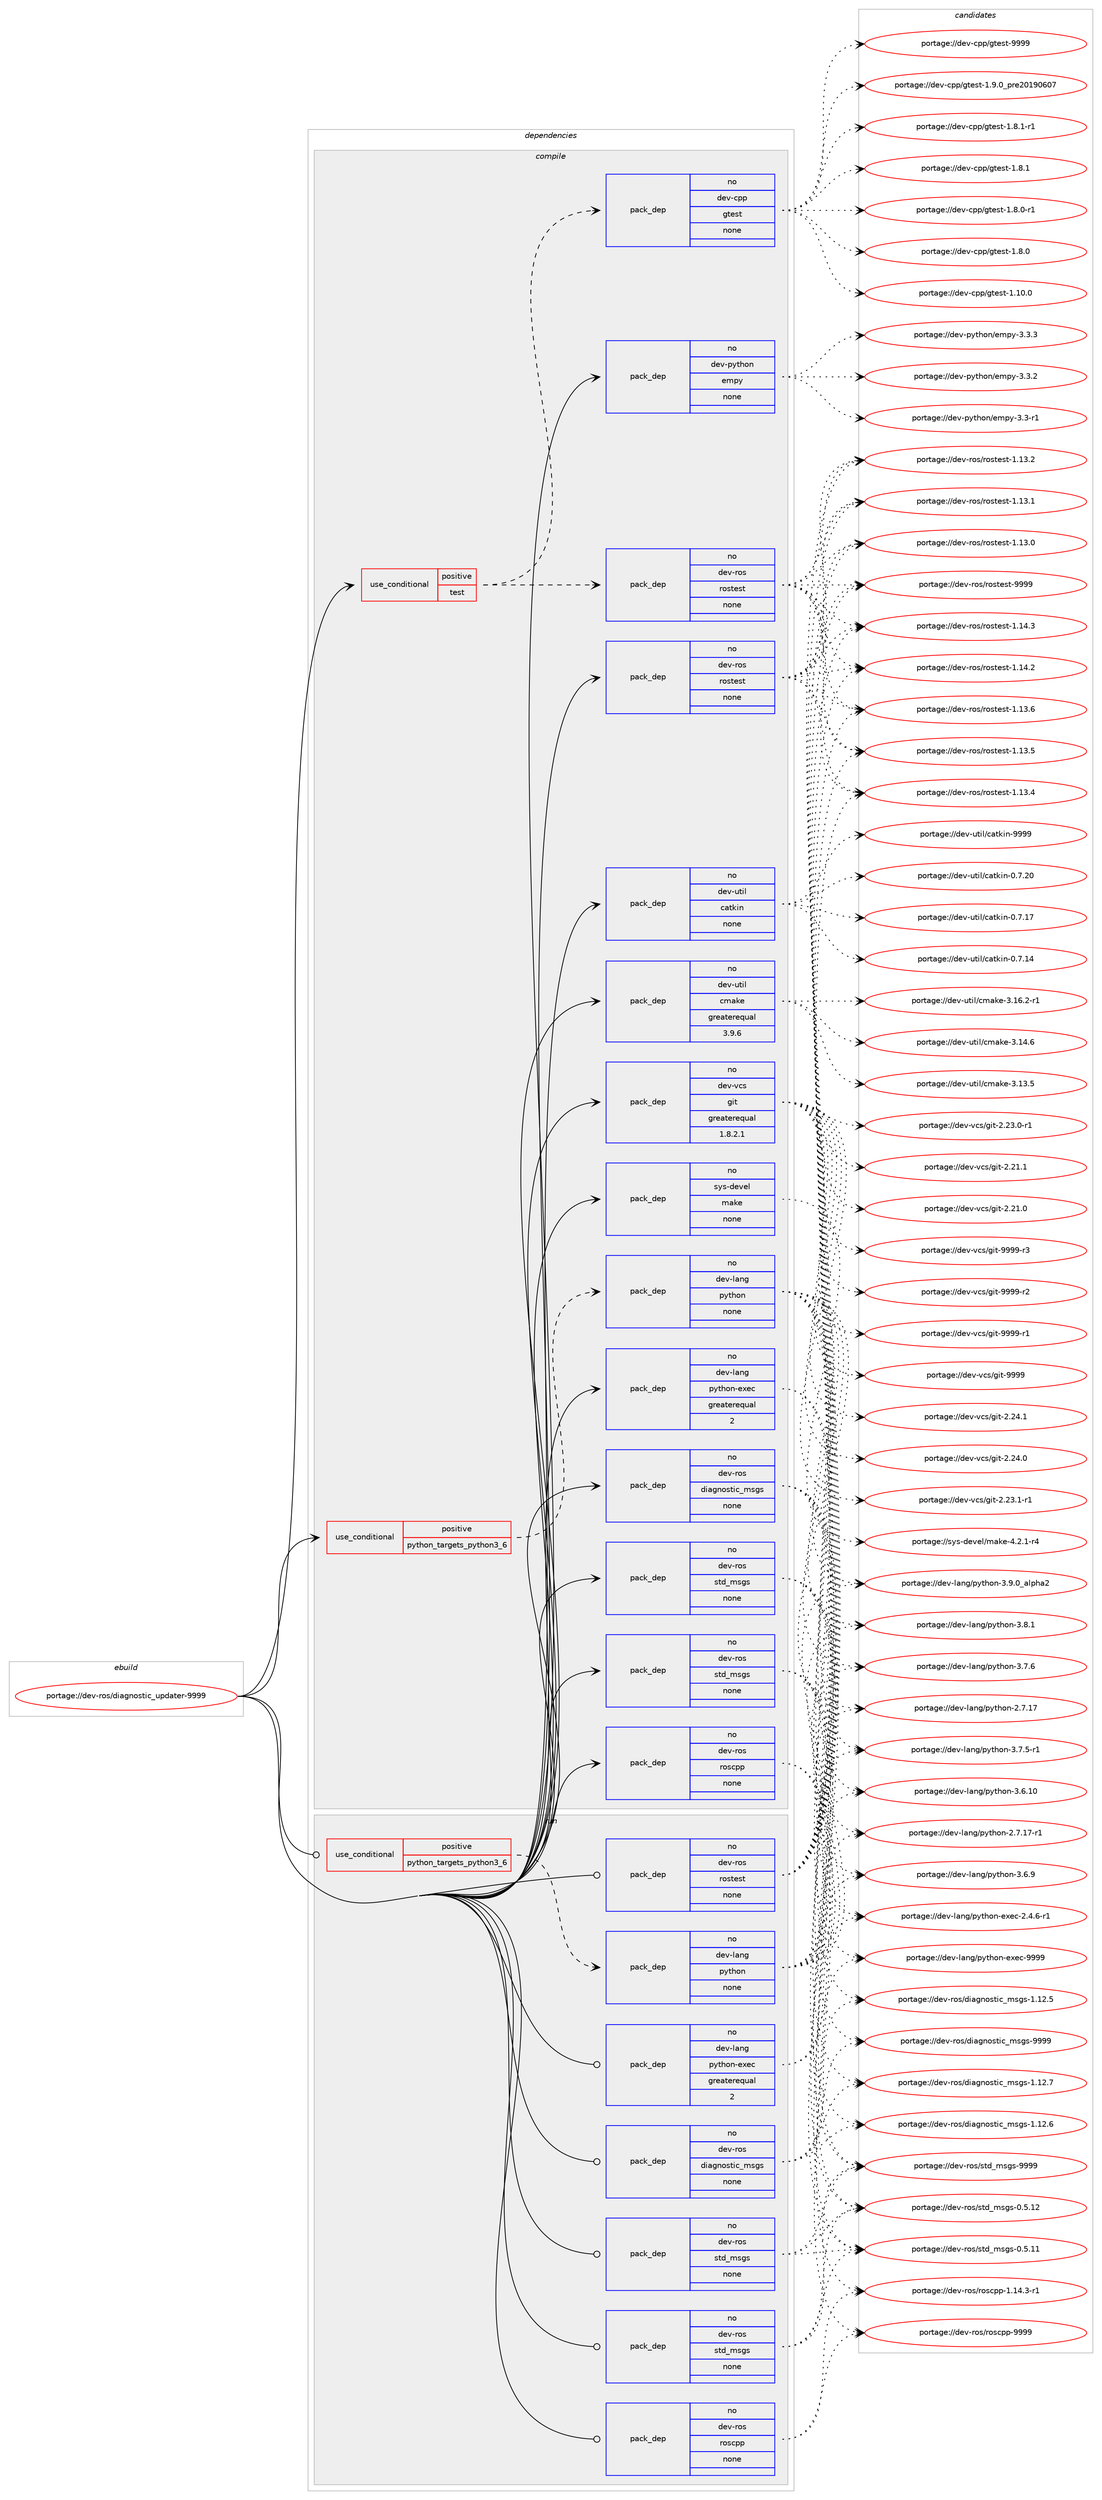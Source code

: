 digraph prolog {

# *************
# Graph options
# *************

newrank=true;
concentrate=true;
compound=true;
graph [rankdir=LR,fontname=Helvetica,fontsize=10,ranksep=1.5];#, ranksep=2.5, nodesep=0.2];
edge  [arrowhead=vee];
node  [fontname=Helvetica,fontsize=10];

# **********
# The ebuild
# **********

subgraph cluster_leftcol {
color=gray;
label=<<i>ebuild</i>>;
id [label="portage://dev-ros/diagnostic_updater-9999", color=red, width=4, href="../dev-ros/diagnostic_updater-9999.svg"];
}

# ****************
# The dependencies
# ****************

subgraph cluster_midcol {
color=gray;
label=<<i>dependencies</i>>;
subgraph cluster_compile {
fillcolor="#eeeeee";
style=filled;
label=<<i>compile</i>>;
subgraph cond101025 {
dependency405718 [label=<<TABLE BORDER="0" CELLBORDER="1" CELLSPACING="0" CELLPADDING="4"><TR><TD ROWSPAN="3" CELLPADDING="10">use_conditional</TD></TR><TR><TD>positive</TD></TR><TR><TD>python_targets_python3_6</TD></TR></TABLE>>, shape=none, color=red];
subgraph pack299840 {
dependency405719 [label=<<TABLE BORDER="0" CELLBORDER="1" CELLSPACING="0" CELLPADDING="4" WIDTH="220"><TR><TD ROWSPAN="6" CELLPADDING="30">pack_dep</TD></TR><TR><TD WIDTH="110">no</TD></TR><TR><TD>dev-lang</TD></TR><TR><TD>python</TD></TR><TR><TD>none</TD></TR><TR><TD></TD></TR></TABLE>>, shape=none, color=blue];
}
dependency405718:e -> dependency405719:w [weight=20,style="dashed",arrowhead="vee"];
}
id:e -> dependency405718:w [weight=20,style="solid",arrowhead="vee"];
subgraph cond101026 {
dependency405720 [label=<<TABLE BORDER="0" CELLBORDER="1" CELLSPACING="0" CELLPADDING="4"><TR><TD ROWSPAN="3" CELLPADDING="10">use_conditional</TD></TR><TR><TD>positive</TD></TR><TR><TD>test</TD></TR></TABLE>>, shape=none, color=red];
subgraph pack299841 {
dependency405721 [label=<<TABLE BORDER="0" CELLBORDER="1" CELLSPACING="0" CELLPADDING="4" WIDTH="220"><TR><TD ROWSPAN="6" CELLPADDING="30">pack_dep</TD></TR><TR><TD WIDTH="110">no</TD></TR><TR><TD>dev-cpp</TD></TR><TR><TD>gtest</TD></TR><TR><TD>none</TD></TR><TR><TD></TD></TR></TABLE>>, shape=none, color=blue];
}
dependency405720:e -> dependency405721:w [weight=20,style="dashed",arrowhead="vee"];
subgraph pack299842 {
dependency405722 [label=<<TABLE BORDER="0" CELLBORDER="1" CELLSPACING="0" CELLPADDING="4" WIDTH="220"><TR><TD ROWSPAN="6" CELLPADDING="30">pack_dep</TD></TR><TR><TD WIDTH="110">no</TD></TR><TR><TD>dev-ros</TD></TR><TR><TD>rostest</TD></TR><TR><TD>none</TD></TR><TR><TD></TD></TR></TABLE>>, shape=none, color=blue];
}
dependency405720:e -> dependency405722:w [weight=20,style="dashed",arrowhead="vee"];
}
id:e -> dependency405720:w [weight=20,style="solid",arrowhead="vee"];
subgraph pack299843 {
dependency405723 [label=<<TABLE BORDER="0" CELLBORDER="1" CELLSPACING="0" CELLPADDING="4" WIDTH="220"><TR><TD ROWSPAN="6" CELLPADDING="30">pack_dep</TD></TR><TR><TD WIDTH="110">no</TD></TR><TR><TD>dev-lang</TD></TR><TR><TD>python-exec</TD></TR><TR><TD>greaterequal</TD></TR><TR><TD>2</TD></TR></TABLE>>, shape=none, color=blue];
}
id:e -> dependency405723:w [weight=20,style="solid",arrowhead="vee"];
subgraph pack299844 {
dependency405724 [label=<<TABLE BORDER="0" CELLBORDER="1" CELLSPACING="0" CELLPADDING="4" WIDTH="220"><TR><TD ROWSPAN="6" CELLPADDING="30">pack_dep</TD></TR><TR><TD WIDTH="110">no</TD></TR><TR><TD>dev-python</TD></TR><TR><TD>empy</TD></TR><TR><TD>none</TD></TR><TR><TD></TD></TR></TABLE>>, shape=none, color=blue];
}
id:e -> dependency405724:w [weight=20,style="solid",arrowhead="vee"];
subgraph pack299845 {
dependency405725 [label=<<TABLE BORDER="0" CELLBORDER="1" CELLSPACING="0" CELLPADDING="4" WIDTH="220"><TR><TD ROWSPAN="6" CELLPADDING="30">pack_dep</TD></TR><TR><TD WIDTH="110">no</TD></TR><TR><TD>dev-ros</TD></TR><TR><TD>diagnostic_msgs</TD></TR><TR><TD>none</TD></TR><TR><TD></TD></TR></TABLE>>, shape=none, color=blue];
}
id:e -> dependency405725:w [weight=20,style="solid",arrowhead="vee"];
subgraph pack299846 {
dependency405726 [label=<<TABLE BORDER="0" CELLBORDER="1" CELLSPACING="0" CELLPADDING="4" WIDTH="220"><TR><TD ROWSPAN="6" CELLPADDING="30">pack_dep</TD></TR><TR><TD WIDTH="110">no</TD></TR><TR><TD>dev-ros</TD></TR><TR><TD>roscpp</TD></TR><TR><TD>none</TD></TR><TR><TD></TD></TR></TABLE>>, shape=none, color=blue];
}
id:e -> dependency405726:w [weight=20,style="solid",arrowhead="vee"];
subgraph pack299847 {
dependency405727 [label=<<TABLE BORDER="0" CELLBORDER="1" CELLSPACING="0" CELLPADDING="4" WIDTH="220"><TR><TD ROWSPAN="6" CELLPADDING="30">pack_dep</TD></TR><TR><TD WIDTH="110">no</TD></TR><TR><TD>dev-ros</TD></TR><TR><TD>rostest</TD></TR><TR><TD>none</TD></TR><TR><TD></TD></TR></TABLE>>, shape=none, color=blue];
}
id:e -> dependency405727:w [weight=20,style="solid",arrowhead="vee"];
subgraph pack299848 {
dependency405728 [label=<<TABLE BORDER="0" CELLBORDER="1" CELLSPACING="0" CELLPADDING="4" WIDTH="220"><TR><TD ROWSPAN="6" CELLPADDING="30">pack_dep</TD></TR><TR><TD WIDTH="110">no</TD></TR><TR><TD>dev-ros</TD></TR><TR><TD>std_msgs</TD></TR><TR><TD>none</TD></TR><TR><TD></TD></TR></TABLE>>, shape=none, color=blue];
}
id:e -> dependency405728:w [weight=20,style="solid",arrowhead="vee"];
subgraph pack299849 {
dependency405729 [label=<<TABLE BORDER="0" CELLBORDER="1" CELLSPACING="0" CELLPADDING="4" WIDTH="220"><TR><TD ROWSPAN="6" CELLPADDING="30">pack_dep</TD></TR><TR><TD WIDTH="110">no</TD></TR><TR><TD>dev-ros</TD></TR><TR><TD>std_msgs</TD></TR><TR><TD>none</TD></TR><TR><TD></TD></TR></TABLE>>, shape=none, color=blue];
}
id:e -> dependency405729:w [weight=20,style="solid",arrowhead="vee"];
subgraph pack299850 {
dependency405730 [label=<<TABLE BORDER="0" CELLBORDER="1" CELLSPACING="0" CELLPADDING="4" WIDTH="220"><TR><TD ROWSPAN="6" CELLPADDING="30">pack_dep</TD></TR><TR><TD WIDTH="110">no</TD></TR><TR><TD>dev-util</TD></TR><TR><TD>catkin</TD></TR><TR><TD>none</TD></TR><TR><TD></TD></TR></TABLE>>, shape=none, color=blue];
}
id:e -> dependency405730:w [weight=20,style="solid",arrowhead="vee"];
subgraph pack299851 {
dependency405731 [label=<<TABLE BORDER="0" CELLBORDER="1" CELLSPACING="0" CELLPADDING="4" WIDTH="220"><TR><TD ROWSPAN="6" CELLPADDING="30">pack_dep</TD></TR><TR><TD WIDTH="110">no</TD></TR><TR><TD>dev-util</TD></TR><TR><TD>cmake</TD></TR><TR><TD>greaterequal</TD></TR><TR><TD>3.9.6</TD></TR></TABLE>>, shape=none, color=blue];
}
id:e -> dependency405731:w [weight=20,style="solid",arrowhead="vee"];
subgraph pack299852 {
dependency405732 [label=<<TABLE BORDER="0" CELLBORDER="1" CELLSPACING="0" CELLPADDING="4" WIDTH="220"><TR><TD ROWSPAN="6" CELLPADDING="30">pack_dep</TD></TR><TR><TD WIDTH="110">no</TD></TR><TR><TD>dev-vcs</TD></TR><TR><TD>git</TD></TR><TR><TD>greaterequal</TD></TR><TR><TD>1.8.2.1</TD></TR></TABLE>>, shape=none, color=blue];
}
id:e -> dependency405732:w [weight=20,style="solid",arrowhead="vee"];
subgraph pack299853 {
dependency405733 [label=<<TABLE BORDER="0" CELLBORDER="1" CELLSPACING="0" CELLPADDING="4" WIDTH="220"><TR><TD ROWSPAN="6" CELLPADDING="30">pack_dep</TD></TR><TR><TD WIDTH="110">no</TD></TR><TR><TD>sys-devel</TD></TR><TR><TD>make</TD></TR><TR><TD>none</TD></TR><TR><TD></TD></TR></TABLE>>, shape=none, color=blue];
}
id:e -> dependency405733:w [weight=20,style="solid",arrowhead="vee"];
}
subgraph cluster_compileandrun {
fillcolor="#eeeeee";
style=filled;
label=<<i>compile and run</i>>;
}
subgraph cluster_run {
fillcolor="#eeeeee";
style=filled;
label=<<i>run</i>>;
subgraph cond101027 {
dependency405734 [label=<<TABLE BORDER="0" CELLBORDER="1" CELLSPACING="0" CELLPADDING="4"><TR><TD ROWSPAN="3" CELLPADDING="10">use_conditional</TD></TR><TR><TD>positive</TD></TR><TR><TD>python_targets_python3_6</TD></TR></TABLE>>, shape=none, color=red];
subgraph pack299854 {
dependency405735 [label=<<TABLE BORDER="0" CELLBORDER="1" CELLSPACING="0" CELLPADDING="4" WIDTH="220"><TR><TD ROWSPAN="6" CELLPADDING="30">pack_dep</TD></TR><TR><TD WIDTH="110">no</TD></TR><TR><TD>dev-lang</TD></TR><TR><TD>python</TD></TR><TR><TD>none</TD></TR><TR><TD></TD></TR></TABLE>>, shape=none, color=blue];
}
dependency405734:e -> dependency405735:w [weight=20,style="dashed",arrowhead="vee"];
}
id:e -> dependency405734:w [weight=20,style="solid",arrowhead="odot"];
subgraph pack299855 {
dependency405736 [label=<<TABLE BORDER="0" CELLBORDER="1" CELLSPACING="0" CELLPADDING="4" WIDTH="220"><TR><TD ROWSPAN="6" CELLPADDING="30">pack_dep</TD></TR><TR><TD WIDTH="110">no</TD></TR><TR><TD>dev-lang</TD></TR><TR><TD>python-exec</TD></TR><TR><TD>greaterequal</TD></TR><TR><TD>2</TD></TR></TABLE>>, shape=none, color=blue];
}
id:e -> dependency405736:w [weight=20,style="solid",arrowhead="odot"];
subgraph pack299856 {
dependency405737 [label=<<TABLE BORDER="0" CELLBORDER="1" CELLSPACING="0" CELLPADDING="4" WIDTH="220"><TR><TD ROWSPAN="6" CELLPADDING="30">pack_dep</TD></TR><TR><TD WIDTH="110">no</TD></TR><TR><TD>dev-ros</TD></TR><TR><TD>diagnostic_msgs</TD></TR><TR><TD>none</TD></TR><TR><TD></TD></TR></TABLE>>, shape=none, color=blue];
}
id:e -> dependency405737:w [weight=20,style="solid",arrowhead="odot"];
subgraph pack299857 {
dependency405738 [label=<<TABLE BORDER="0" CELLBORDER="1" CELLSPACING="0" CELLPADDING="4" WIDTH="220"><TR><TD ROWSPAN="6" CELLPADDING="30">pack_dep</TD></TR><TR><TD WIDTH="110">no</TD></TR><TR><TD>dev-ros</TD></TR><TR><TD>roscpp</TD></TR><TR><TD>none</TD></TR><TR><TD></TD></TR></TABLE>>, shape=none, color=blue];
}
id:e -> dependency405738:w [weight=20,style="solid",arrowhead="odot"];
subgraph pack299858 {
dependency405739 [label=<<TABLE BORDER="0" CELLBORDER="1" CELLSPACING="0" CELLPADDING="4" WIDTH="220"><TR><TD ROWSPAN="6" CELLPADDING="30">pack_dep</TD></TR><TR><TD WIDTH="110">no</TD></TR><TR><TD>dev-ros</TD></TR><TR><TD>rostest</TD></TR><TR><TD>none</TD></TR><TR><TD></TD></TR></TABLE>>, shape=none, color=blue];
}
id:e -> dependency405739:w [weight=20,style="solid",arrowhead="odot"];
subgraph pack299859 {
dependency405740 [label=<<TABLE BORDER="0" CELLBORDER="1" CELLSPACING="0" CELLPADDING="4" WIDTH="220"><TR><TD ROWSPAN="6" CELLPADDING="30">pack_dep</TD></TR><TR><TD WIDTH="110">no</TD></TR><TR><TD>dev-ros</TD></TR><TR><TD>std_msgs</TD></TR><TR><TD>none</TD></TR><TR><TD></TD></TR></TABLE>>, shape=none, color=blue];
}
id:e -> dependency405740:w [weight=20,style="solid",arrowhead="odot"];
subgraph pack299860 {
dependency405741 [label=<<TABLE BORDER="0" CELLBORDER="1" CELLSPACING="0" CELLPADDING="4" WIDTH="220"><TR><TD ROWSPAN="6" CELLPADDING="30">pack_dep</TD></TR><TR><TD WIDTH="110">no</TD></TR><TR><TD>dev-ros</TD></TR><TR><TD>std_msgs</TD></TR><TR><TD>none</TD></TR><TR><TD></TD></TR></TABLE>>, shape=none, color=blue];
}
id:e -> dependency405741:w [weight=20,style="solid",arrowhead="odot"];
}
}

# **************
# The candidates
# **************

subgraph cluster_choices {
rank=same;
color=gray;
label=<<i>candidates</i>>;

subgraph choice299840 {
color=black;
nodesep=1;
choice10010111845108971101034711212111610411111045514657464895971081121049750 [label="portage://dev-lang/python-3.9.0_alpha2", color=red, width=4,href="../dev-lang/python-3.9.0_alpha2.svg"];
choice100101118451089711010347112121116104111110455146564649 [label="portage://dev-lang/python-3.8.1", color=red, width=4,href="../dev-lang/python-3.8.1.svg"];
choice100101118451089711010347112121116104111110455146554654 [label="portage://dev-lang/python-3.7.6", color=red, width=4,href="../dev-lang/python-3.7.6.svg"];
choice1001011184510897110103471121211161041111104551465546534511449 [label="portage://dev-lang/python-3.7.5-r1", color=red, width=4,href="../dev-lang/python-3.7.5-r1.svg"];
choice100101118451089711010347112121116104111110455146544657 [label="portage://dev-lang/python-3.6.9", color=red, width=4,href="../dev-lang/python-3.6.9.svg"];
choice10010111845108971101034711212111610411111045514654464948 [label="portage://dev-lang/python-3.6.10", color=red, width=4,href="../dev-lang/python-3.6.10.svg"];
choice100101118451089711010347112121116104111110455046554649554511449 [label="portage://dev-lang/python-2.7.17-r1", color=red, width=4,href="../dev-lang/python-2.7.17-r1.svg"];
choice10010111845108971101034711212111610411111045504655464955 [label="portage://dev-lang/python-2.7.17", color=red, width=4,href="../dev-lang/python-2.7.17.svg"];
dependency405719:e -> choice10010111845108971101034711212111610411111045514657464895971081121049750:w [style=dotted,weight="100"];
dependency405719:e -> choice100101118451089711010347112121116104111110455146564649:w [style=dotted,weight="100"];
dependency405719:e -> choice100101118451089711010347112121116104111110455146554654:w [style=dotted,weight="100"];
dependency405719:e -> choice1001011184510897110103471121211161041111104551465546534511449:w [style=dotted,weight="100"];
dependency405719:e -> choice100101118451089711010347112121116104111110455146544657:w [style=dotted,weight="100"];
dependency405719:e -> choice10010111845108971101034711212111610411111045514654464948:w [style=dotted,weight="100"];
dependency405719:e -> choice100101118451089711010347112121116104111110455046554649554511449:w [style=dotted,weight="100"];
dependency405719:e -> choice10010111845108971101034711212111610411111045504655464955:w [style=dotted,weight="100"];
}
subgraph choice299841 {
color=black;
nodesep=1;
choice1001011184599112112471031161011151164557575757 [label="portage://dev-cpp/gtest-9999", color=red, width=4,href="../dev-cpp/gtest-9999.svg"];
choice100101118459911211247103116101115116454946574648951121141015048495748544855 [label="portage://dev-cpp/gtest-1.9.0_pre20190607", color=red, width=4,href="../dev-cpp/gtest-1.9.0_pre20190607.svg"];
choice1001011184599112112471031161011151164549465646494511449 [label="portage://dev-cpp/gtest-1.8.1-r1", color=red, width=4,href="../dev-cpp/gtest-1.8.1-r1.svg"];
choice100101118459911211247103116101115116454946564649 [label="portage://dev-cpp/gtest-1.8.1", color=red, width=4,href="../dev-cpp/gtest-1.8.1.svg"];
choice1001011184599112112471031161011151164549465646484511449 [label="portage://dev-cpp/gtest-1.8.0-r1", color=red, width=4,href="../dev-cpp/gtest-1.8.0-r1.svg"];
choice100101118459911211247103116101115116454946564648 [label="portage://dev-cpp/gtest-1.8.0", color=red, width=4,href="../dev-cpp/gtest-1.8.0.svg"];
choice10010111845991121124710311610111511645494649484648 [label="portage://dev-cpp/gtest-1.10.0", color=red, width=4,href="../dev-cpp/gtest-1.10.0.svg"];
dependency405721:e -> choice1001011184599112112471031161011151164557575757:w [style=dotted,weight="100"];
dependency405721:e -> choice100101118459911211247103116101115116454946574648951121141015048495748544855:w [style=dotted,weight="100"];
dependency405721:e -> choice1001011184599112112471031161011151164549465646494511449:w [style=dotted,weight="100"];
dependency405721:e -> choice100101118459911211247103116101115116454946564649:w [style=dotted,weight="100"];
dependency405721:e -> choice1001011184599112112471031161011151164549465646484511449:w [style=dotted,weight="100"];
dependency405721:e -> choice100101118459911211247103116101115116454946564648:w [style=dotted,weight="100"];
dependency405721:e -> choice10010111845991121124710311610111511645494649484648:w [style=dotted,weight="100"];
}
subgraph choice299842 {
color=black;
nodesep=1;
choice10010111845114111115471141111151161011151164557575757 [label="portage://dev-ros/rostest-9999", color=red, width=4,href="../dev-ros/rostest-9999.svg"];
choice100101118451141111154711411111511610111511645494649524651 [label="portage://dev-ros/rostest-1.14.3", color=red, width=4,href="../dev-ros/rostest-1.14.3.svg"];
choice100101118451141111154711411111511610111511645494649524650 [label="portage://dev-ros/rostest-1.14.2", color=red, width=4,href="../dev-ros/rostest-1.14.2.svg"];
choice100101118451141111154711411111511610111511645494649514654 [label="portage://dev-ros/rostest-1.13.6", color=red, width=4,href="../dev-ros/rostest-1.13.6.svg"];
choice100101118451141111154711411111511610111511645494649514653 [label="portage://dev-ros/rostest-1.13.5", color=red, width=4,href="../dev-ros/rostest-1.13.5.svg"];
choice100101118451141111154711411111511610111511645494649514652 [label="portage://dev-ros/rostest-1.13.4", color=red, width=4,href="../dev-ros/rostest-1.13.4.svg"];
choice100101118451141111154711411111511610111511645494649514650 [label="portage://dev-ros/rostest-1.13.2", color=red, width=4,href="../dev-ros/rostest-1.13.2.svg"];
choice100101118451141111154711411111511610111511645494649514649 [label="portage://dev-ros/rostest-1.13.1", color=red, width=4,href="../dev-ros/rostest-1.13.1.svg"];
choice100101118451141111154711411111511610111511645494649514648 [label="portage://dev-ros/rostest-1.13.0", color=red, width=4,href="../dev-ros/rostest-1.13.0.svg"];
dependency405722:e -> choice10010111845114111115471141111151161011151164557575757:w [style=dotted,weight="100"];
dependency405722:e -> choice100101118451141111154711411111511610111511645494649524651:w [style=dotted,weight="100"];
dependency405722:e -> choice100101118451141111154711411111511610111511645494649524650:w [style=dotted,weight="100"];
dependency405722:e -> choice100101118451141111154711411111511610111511645494649514654:w [style=dotted,weight="100"];
dependency405722:e -> choice100101118451141111154711411111511610111511645494649514653:w [style=dotted,weight="100"];
dependency405722:e -> choice100101118451141111154711411111511610111511645494649514652:w [style=dotted,weight="100"];
dependency405722:e -> choice100101118451141111154711411111511610111511645494649514650:w [style=dotted,weight="100"];
dependency405722:e -> choice100101118451141111154711411111511610111511645494649514649:w [style=dotted,weight="100"];
dependency405722:e -> choice100101118451141111154711411111511610111511645494649514648:w [style=dotted,weight="100"];
}
subgraph choice299843 {
color=black;
nodesep=1;
choice10010111845108971101034711212111610411111045101120101994557575757 [label="portage://dev-lang/python-exec-9999", color=red, width=4,href="../dev-lang/python-exec-9999.svg"];
choice10010111845108971101034711212111610411111045101120101994550465246544511449 [label="portage://dev-lang/python-exec-2.4.6-r1", color=red, width=4,href="../dev-lang/python-exec-2.4.6-r1.svg"];
dependency405723:e -> choice10010111845108971101034711212111610411111045101120101994557575757:w [style=dotted,weight="100"];
dependency405723:e -> choice10010111845108971101034711212111610411111045101120101994550465246544511449:w [style=dotted,weight="100"];
}
subgraph choice299844 {
color=black;
nodesep=1;
choice1001011184511212111610411111047101109112121455146514651 [label="portage://dev-python/empy-3.3.3", color=red, width=4,href="../dev-python/empy-3.3.3.svg"];
choice1001011184511212111610411111047101109112121455146514650 [label="portage://dev-python/empy-3.3.2", color=red, width=4,href="../dev-python/empy-3.3.2.svg"];
choice1001011184511212111610411111047101109112121455146514511449 [label="portage://dev-python/empy-3.3-r1", color=red, width=4,href="../dev-python/empy-3.3-r1.svg"];
dependency405724:e -> choice1001011184511212111610411111047101109112121455146514651:w [style=dotted,weight="100"];
dependency405724:e -> choice1001011184511212111610411111047101109112121455146514650:w [style=dotted,weight="100"];
dependency405724:e -> choice1001011184511212111610411111047101109112121455146514511449:w [style=dotted,weight="100"];
}
subgraph choice299845 {
color=black;
nodesep=1;
choice10010111845114111115471001059710311011111511610599951091151031154557575757 [label="portage://dev-ros/diagnostic_msgs-9999", color=red, width=4,href="../dev-ros/diagnostic_msgs-9999.svg"];
choice100101118451141111154710010597103110111115116105999510911510311545494649504655 [label="portage://dev-ros/diagnostic_msgs-1.12.7", color=red, width=4,href="../dev-ros/diagnostic_msgs-1.12.7.svg"];
choice100101118451141111154710010597103110111115116105999510911510311545494649504654 [label="portage://dev-ros/diagnostic_msgs-1.12.6", color=red, width=4,href="../dev-ros/diagnostic_msgs-1.12.6.svg"];
choice100101118451141111154710010597103110111115116105999510911510311545494649504653 [label="portage://dev-ros/diagnostic_msgs-1.12.5", color=red, width=4,href="../dev-ros/diagnostic_msgs-1.12.5.svg"];
dependency405725:e -> choice10010111845114111115471001059710311011111511610599951091151031154557575757:w [style=dotted,weight="100"];
dependency405725:e -> choice100101118451141111154710010597103110111115116105999510911510311545494649504655:w [style=dotted,weight="100"];
dependency405725:e -> choice100101118451141111154710010597103110111115116105999510911510311545494649504654:w [style=dotted,weight="100"];
dependency405725:e -> choice100101118451141111154710010597103110111115116105999510911510311545494649504653:w [style=dotted,weight="100"];
}
subgraph choice299846 {
color=black;
nodesep=1;
choice1001011184511411111547114111115991121124557575757 [label="portage://dev-ros/roscpp-9999", color=red, width=4,href="../dev-ros/roscpp-9999.svg"];
choice100101118451141111154711411111599112112454946495246514511449 [label="portage://dev-ros/roscpp-1.14.3-r1", color=red, width=4,href="../dev-ros/roscpp-1.14.3-r1.svg"];
dependency405726:e -> choice1001011184511411111547114111115991121124557575757:w [style=dotted,weight="100"];
dependency405726:e -> choice100101118451141111154711411111599112112454946495246514511449:w [style=dotted,weight="100"];
}
subgraph choice299847 {
color=black;
nodesep=1;
choice10010111845114111115471141111151161011151164557575757 [label="portage://dev-ros/rostest-9999", color=red, width=4,href="../dev-ros/rostest-9999.svg"];
choice100101118451141111154711411111511610111511645494649524651 [label="portage://dev-ros/rostest-1.14.3", color=red, width=4,href="../dev-ros/rostest-1.14.3.svg"];
choice100101118451141111154711411111511610111511645494649524650 [label="portage://dev-ros/rostest-1.14.2", color=red, width=4,href="../dev-ros/rostest-1.14.2.svg"];
choice100101118451141111154711411111511610111511645494649514654 [label="portage://dev-ros/rostest-1.13.6", color=red, width=4,href="../dev-ros/rostest-1.13.6.svg"];
choice100101118451141111154711411111511610111511645494649514653 [label="portage://dev-ros/rostest-1.13.5", color=red, width=4,href="../dev-ros/rostest-1.13.5.svg"];
choice100101118451141111154711411111511610111511645494649514652 [label="portage://dev-ros/rostest-1.13.4", color=red, width=4,href="../dev-ros/rostest-1.13.4.svg"];
choice100101118451141111154711411111511610111511645494649514650 [label="portage://dev-ros/rostest-1.13.2", color=red, width=4,href="../dev-ros/rostest-1.13.2.svg"];
choice100101118451141111154711411111511610111511645494649514649 [label="portage://dev-ros/rostest-1.13.1", color=red, width=4,href="../dev-ros/rostest-1.13.1.svg"];
choice100101118451141111154711411111511610111511645494649514648 [label="portage://dev-ros/rostest-1.13.0", color=red, width=4,href="../dev-ros/rostest-1.13.0.svg"];
dependency405727:e -> choice10010111845114111115471141111151161011151164557575757:w [style=dotted,weight="100"];
dependency405727:e -> choice100101118451141111154711411111511610111511645494649524651:w [style=dotted,weight="100"];
dependency405727:e -> choice100101118451141111154711411111511610111511645494649524650:w [style=dotted,weight="100"];
dependency405727:e -> choice100101118451141111154711411111511610111511645494649514654:w [style=dotted,weight="100"];
dependency405727:e -> choice100101118451141111154711411111511610111511645494649514653:w [style=dotted,weight="100"];
dependency405727:e -> choice100101118451141111154711411111511610111511645494649514652:w [style=dotted,weight="100"];
dependency405727:e -> choice100101118451141111154711411111511610111511645494649514650:w [style=dotted,weight="100"];
dependency405727:e -> choice100101118451141111154711411111511610111511645494649514649:w [style=dotted,weight="100"];
dependency405727:e -> choice100101118451141111154711411111511610111511645494649514648:w [style=dotted,weight="100"];
}
subgraph choice299848 {
color=black;
nodesep=1;
choice1001011184511411111547115116100951091151031154557575757 [label="portage://dev-ros/std_msgs-9999", color=red, width=4,href="../dev-ros/std_msgs-9999.svg"];
choice10010111845114111115471151161009510911510311545484653464950 [label="portage://dev-ros/std_msgs-0.5.12", color=red, width=4,href="../dev-ros/std_msgs-0.5.12.svg"];
choice10010111845114111115471151161009510911510311545484653464949 [label="portage://dev-ros/std_msgs-0.5.11", color=red, width=4,href="../dev-ros/std_msgs-0.5.11.svg"];
dependency405728:e -> choice1001011184511411111547115116100951091151031154557575757:w [style=dotted,weight="100"];
dependency405728:e -> choice10010111845114111115471151161009510911510311545484653464950:w [style=dotted,weight="100"];
dependency405728:e -> choice10010111845114111115471151161009510911510311545484653464949:w [style=dotted,weight="100"];
}
subgraph choice299849 {
color=black;
nodesep=1;
choice1001011184511411111547115116100951091151031154557575757 [label="portage://dev-ros/std_msgs-9999", color=red, width=4,href="../dev-ros/std_msgs-9999.svg"];
choice10010111845114111115471151161009510911510311545484653464950 [label="portage://dev-ros/std_msgs-0.5.12", color=red, width=4,href="../dev-ros/std_msgs-0.5.12.svg"];
choice10010111845114111115471151161009510911510311545484653464949 [label="portage://dev-ros/std_msgs-0.5.11", color=red, width=4,href="../dev-ros/std_msgs-0.5.11.svg"];
dependency405729:e -> choice1001011184511411111547115116100951091151031154557575757:w [style=dotted,weight="100"];
dependency405729:e -> choice10010111845114111115471151161009510911510311545484653464950:w [style=dotted,weight="100"];
dependency405729:e -> choice10010111845114111115471151161009510911510311545484653464949:w [style=dotted,weight="100"];
}
subgraph choice299850 {
color=black;
nodesep=1;
choice100101118451171161051084799971161071051104557575757 [label="portage://dev-util/catkin-9999", color=red, width=4,href="../dev-util/catkin-9999.svg"];
choice1001011184511711610510847999711610710511045484655465048 [label="portage://dev-util/catkin-0.7.20", color=red, width=4,href="../dev-util/catkin-0.7.20.svg"];
choice1001011184511711610510847999711610710511045484655464955 [label="portage://dev-util/catkin-0.7.17", color=red, width=4,href="../dev-util/catkin-0.7.17.svg"];
choice1001011184511711610510847999711610710511045484655464952 [label="portage://dev-util/catkin-0.7.14", color=red, width=4,href="../dev-util/catkin-0.7.14.svg"];
dependency405730:e -> choice100101118451171161051084799971161071051104557575757:w [style=dotted,weight="100"];
dependency405730:e -> choice1001011184511711610510847999711610710511045484655465048:w [style=dotted,weight="100"];
dependency405730:e -> choice1001011184511711610510847999711610710511045484655464955:w [style=dotted,weight="100"];
dependency405730:e -> choice1001011184511711610510847999711610710511045484655464952:w [style=dotted,weight="100"];
}
subgraph choice299851 {
color=black;
nodesep=1;
choice10010111845117116105108479910997107101455146495446504511449 [label="portage://dev-util/cmake-3.16.2-r1", color=red, width=4,href="../dev-util/cmake-3.16.2-r1.svg"];
choice1001011184511711610510847991099710710145514649524654 [label="portage://dev-util/cmake-3.14.6", color=red, width=4,href="../dev-util/cmake-3.14.6.svg"];
choice1001011184511711610510847991099710710145514649514653 [label="portage://dev-util/cmake-3.13.5", color=red, width=4,href="../dev-util/cmake-3.13.5.svg"];
dependency405731:e -> choice10010111845117116105108479910997107101455146495446504511449:w [style=dotted,weight="100"];
dependency405731:e -> choice1001011184511711610510847991099710710145514649524654:w [style=dotted,weight="100"];
dependency405731:e -> choice1001011184511711610510847991099710710145514649514653:w [style=dotted,weight="100"];
}
subgraph choice299852 {
color=black;
nodesep=1;
choice10010111845118991154710310511645575757574511451 [label="portage://dev-vcs/git-9999-r3", color=red, width=4,href="../dev-vcs/git-9999-r3.svg"];
choice10010111845118991154710310511645575757574511450 [label="portage://dev-vcs/git-9999-r2", color=red, width=4,href="../dev-vcs/git-9999-r2.svg"];
choice10010111845118991154710310511645575757574511449 [label="portage://dev-vcs/git-9999-r1", color=red, width=4,href="../dev-vcs/git-9999-r1.svg"];
choice1001011184511899115471031051164557575757 [label="portage://dev-vcs/git-9999", color=red, width=4,href="../dev-vcs/git-9999.svg"];
choice10010111845118991154710310511645504650524649 [label="portage://dev-vcs/git-2.24.1", color=red, width=4,href="../dev-vcs/git-2.24.1.svg"];
choice10010111845118991154710310511645504650524648 [label="portage://dev-vcs/git-2.24.0", color=red, width=4,href="../dev-vcs/git-2.24.0.svg"];
choice100101118451189911547103105116455046505146494511449 [label="portage://dev-vcs/git-2.23.1-r1", color=red, width=4,href="../dev-vcs/git-2.23.1-r1.svg"];
choice100101118451189911547103105116455046505146484511449 [label="portage://dev-vcs/git-2.23.0-r1", color=red, width=4,href="../dev-vcs/git-2.23.0-r1.svg"];
choice10010111845118991154710310511645504650494649 [label="portage://dev-vcs/git-2.21.1", color=red, width=4,href="../dev-vcs/git-2.21.1.svg"];
choice10010111845118991154710310511645504650494648 [label="portage://dev-vcs/git-2.21.0", color=red, width=4,href="../dev-vcs/git-2.21.0.svg"];
dependency405732:e -> choice10010111845118991154710310511645575757574511451:w [style=dotted,weight="100"];
dependency405732:e -> choice10010111845118991154710310511645575757574511450:w [style=dotted,weight="100"];
dependency405732:e -> choice10010111845118991154710310511645575757574511449:w [style=dotted,weight="100"];
dependency405732:e -> choice1001011184511899115471031051164557575757:w [style=dotted,weight="100"];
dependency405732:e -> choice10010111845118991154710310511645504650524649:w [style=dotted,weight="100"];
dependency405732:e -> choice10010111845118991154710310511645504650524648:w [style=dotted,weight="100"];
dependency405732:e -> choice100101118451189911547103105116455046505146494511449:w [style=dotted,weight="100"];
dependency405732:e -> choice100101118451189911547103105116455046505146484511449:w [style=dotted,weight="100"];
dependency405732:e -> choice10010111845118991154710310511645504650494649:w [style=dotted,weight="100"];
dependency405732:e -> choice10010111845118991154710310511645504650494648:w [style=dotted,weight="100"];
}
subgraph choice299853 {
color=black;
nodesep=1;
choice1151211154510010111810110847109971071014552465046494511452 [label="portage://sys-devel/make-4.2.1-r4", color=red, width=4,href="../sys-devel/make-4.2.1-r4.svg"];
dependency405733:e -> choice1151211154510010111810110847109971071014552465046494511452:w [style=dotted,weight="100"];
}
subgraph choice299854 {
color=black;
nodesep=1;
choice10010111845108971101034711212111610411111045514657464895971081121049750 [label="portage://dev-lang/python-3.9.0_alpha2", color=red, width=4,href="../dev-lang/python-3.9.0_alpha2.svg"];
choice100101118451089711010347112121116104111110455146564649 [label="portage://dev-lang/python-3.8.1", color=red, width=4,href="../dev-lang/python-3.8.1.svg"];
choice100101118451089711010347112121116104111110455146554654 [label="portage://dev-lang/python-3.7.6", color=red, width=4,href="../dev-lang/python-3.7.6.svg"];
choice1001011184510897110103471121211161041111104551465546534511449 [label="portage://dev-lang/python-3.7.5-r1", color=red, width=4,href="../dev-lang/python-3.7.5-r1.svg"];
choice100101118451089711010347112121116104111110455146544657 [label="portage://dev-lang/python-3.6.9", color=red, width=4,href="../dev-lang/python-3.6.9.svg"];
choice10010111845108971101034711212111610411111045514654464948 [label="portage://dev-lang/python-3.6.10", color=red, width=4,href="../dev-lang/python-3.6.10.svg"];
choice100101118451089711010347112121116104111110455046554649554511449 [label="portage://dev-lang/python-2.7.17-r1", color=red, width=4,href="../dev-lang/python-2.7.17-r1.svg"];
choice10010111845108971101034711212111610411111045504655464955 [label="portage://dev-lang/python-2.7.17", color=red, width=4,href="../dev-lang/python-2.7.17.svg"];
dependency405735:e -> choice10010111845108971101034711212111610411111045514657464895971081121049750:w [style=dotted,weight="100"];
dependency405735:e -> choice100101118451089711010347112121116104111110455146564649:w [style=dotted,weight="100"];
dependency405735:e -> choice100101118451089711010347112121116104111110455146554654:w [style=dotted,weight="100"];
dependency405735:e -> choice1001011184510897110103471121211161041111104551465546534511449:w [style=dotted,weight="100"];
dependency405735:e -> choice100101118451089711010347112121116104111110455146544657:w [style=dotted,weight="100"];
dependency405735:e -> choice10010111845108971101034711212111610411111045514654464948:w [style=dotted,weight="100"];
dependency405735:e -> choice100101118451089711010347112121116104111110455046554649554511449:w [style=dotted,weight="100"];
dependency405735:e -> choice10010111845108971101034711212111610411111045504655464955:w [style=dotted,weight="100"];
}
subgraph choice299855 {
color=black;
nodesep=1;
choice10010111845108971101034711212111610411111045101120101994557575757 [label="portage://dev-lang/python-exec-9999", color=red, width=4,href="../dev-lang/python-exec-9999.svg"];
choice10010111845108971101034711212111610411111045101120101994550465246544511449 [label="portage://dev-lang/python-exec-2.4.6-r1", color=red, width=4,href="../dev-lang/python-exec-2.4.6-r1.svg"];
dependency405736:e -> choice10010111845108971101034711212111610411111045101120101994557575757:w [style=dotted,weight="100"];
dependency405736:e -> choice10010111845108971101034711212111610411111045101120101994550465246544511449:w [style=dotted,weight="100"];
}
subgraph choice299856 {
color=black;
nodesep=1;
choice10010111845114111115471001059710311011111511610599951091151031154557575757 [label="portage://dev-ros/diagnostic_msgs-9999", color=red, width=4,href="../dev-ros/diagnostic_msgs-9999.svg"];
choice100101118451141111154710010597103110111115116105999510911510311545494649504655 [label="portage://dev-ros/diagnostic_msgs-1.12.7", color=red, width=4,href="../dev-ros/diagnostic_msgs-1.12.7.svg"];
choice100101118451141111154710010597103110111115116105999510911510311545494649504654 [label="portage://dev-ros/diagnostic_msgs-1.12.6", color=red, width=4,href="../dev-ros/diagnostic_msgs-1.12.6.svg"];
choice100101118451141111154710010597103110111115116105999510911510311545494649504653 [label="portage://dev-ros/diagnostic_msgs-1.12.5", color=red, width=4,href="../dev-ros/diagnostic_msgs-1.12.5.svg"];
dependency405737:e -> choice10010111845114111115471001059710311011111511610599951091151031154557575757:w [style=dotted,weight="100"];
dependency405737:e -> choice100101118451141111154710010597103110111115116105999510911510311545494649504655:w [style=dotted,weight="100"];
dependency405737:e -> choice100101118451141111154710010597103110111115116105999510911510311545494649504654:w [style=dotted,weight="100"];
dependency405737:e -> choice100101118451141111154710010597103110111115116105999510911510311545494649504653:w [style=dotted,weight="100"];
}
subgraph choice299857 {
color=black;
nodesep=1;
choice1001011184511411111547114111115991121124557575757 [label="portage://dev-ros/roscpp-9999", color=red, width=4,href="../dev-ros/roscpp-9999.svg"];
choice100101118451141111154711411111599112112454946495246514511449 [label="portage://dev-ros/roscpp-1.14.3-r1", color=red, width=4,href="../dev-ros/roscpp-1.14.3-r1.svg"];
dependency405738:e -> choice1001011184511411111547114111115991121124557575757:w [style=dotted,weight="100"];
dependency405738:e -> choice100101118451141111154711411111599112112454946495246514511449:w [style=dotted,weight="100"];
}
subgraph choice299858 {
color=black;
nodesep=1;
choice10010111845114111115471141111151161011151164557575757 [label="portage://dev-ros/rostest-9999", color=red, width=4,href="../dev-ros/rostest-9999.svg"];
choice100101118451141111154711411111511610111511645494649524651 [label="portage://dev-ros/rostest-1.14.3", color=red, width=4,href="../dev-ros/rostest-1.14.3.svg"];
choice100101118451141111154711411111511610111511645494649524650 [label="portage://dev-ros/rostest-1.14.2", color=red, width=4,href="../dev-ros/rostest-1.14.2.svg"];
choice100101118451141111154711411111511610111511645494649514654 [label="portage://dev-ros/rostest-1.13.6", color=red, width=4,href="../dev-ros/rostest-1.13.6.svg"];
choice100101118451141111154711411111511610111511645494649514653 [label="portage://dev-ros/rostest-1.13.5", color=red, width=4,href="../dev-ros/rostest-1.13.5.svg"];
choice100101118451141111154711411111511610111511645494649514652 [label="portage://dev-ros/rostest-1.13.4", color=red, width=4,href="../dev-ros/rostest-1.13.4.svg"];
choice100101118451141111154711411111511610111511645494649514650 [label="portage://dev-ros/rostest-1.13.2", color=red, width=4,href="../dev-ros/rostest-1.13.2.svg"];
choice100101118451141111154711411111511610111511645494649514649 [label="portage://dev-ros/rostest-1.13.1", color=red, width=4,href="../dev-ros/rostest-1.13.1.svg"];
choice100101118451141111154711411111511610111511645494649514648 [label="portage://dev-ros/rostest-1.13.0", color=red, width=4,href="../dev-ros/rostest-1.13.0.svg"];
dependency405739:e -> choice10010111845114111115471141111151161011151164557575757:w [style=dotted,weight="100"];
dependency405739:e -> choice100101118451141111154711411111511610111511645494649524651:w [style=dotted,weight="100"];
dependency405739:e -> choice100101118451141111154711411111511610111511645494649524650:w [style=dotted,weight="100"];
dependency405739:e -> choice100101118451141111154711411111511610111511645494649514654:w [style=dotted,weight="100"];
dependency405739:e -> choice100101118451141111154711411111511610111511645494649514653:w [style=dotted,weight="100"];
dependency405739:e -> choice100101118451141111154711411111511610111511645494649514652:w [style=dotted,weight="100"];
dependency405739:e -> choice100101118451141111154711411111511610111511645494649514650:w [style=dotted,weight="100"];
dependency405739:e -> choice100101118451141111154711411111511610111511645494649514649:w [style=dotted,weight="100"];
dependency405739:e -> choice100101118451141111154711411111511610111511645494649514648:w [style=dotted,weight="100"];
}
subgraph choice299859 {
color=black;
nodesep=1;
choice1001011184511411111547115116100951091151031154557575757 [label="portage://dev-ros/std_msgs-9999", color=red, width=4,href="../dev-ros/std_msgs-9999.svg"];
choice10010111845114111115471151161009510911510311545484653464950 [label="portage://dev-ros/std_msgs-0.5.12", color=red, width=4,href="../dev-ros/std_msgs-0.5.12.svg"];
choice10010111845114111115471151161009510911510311545484653464949 [label="portage://dev-ros/std_msgs-0.5.11", color=red, width=4,href="../dev-ros/std_msgs-0.5.11.svg"];
dependency405740:e -> choice1001011184511411111547115116100951091151031154557575757:w [style=dotted,weight="100"];
dependency405740:e -> choice10010111845114111115471151161009510911510311545484653464950:w [style=dotted,weight="100"];
dependency405740:e -> choice10010111845114111115471151161009510911510311545484653464949:w [style=dotted,weight="100"];
}
subgraph choice299860 {
color=black;
nodesep=1;
choice1001011184511411111547115116100951091151031154557575757 [label="portage://dev-ros/std_msgs-9999", color=red, width=4,href="../dev-ros/std_msgs-9999.svg"];
choice10010111845114111115471151161009510911510311545484653464950 [label="portage://dev-ros/std_msgs-0.5.12", color=red, width=4,href="../dev-ros/std_msgs-0.5.12.svg"];
choice10010111845114111115471151161009510911510311545484653464949 [label="portage://dev-ros/std_msgs-0.5.11", color=red, width=4,href="../dev-ros/std_msgs-0.5.11.svg"];
dependency405741:e -> choice1001011184511411111547115116100951091151031154557575757:w [style=dotted,weight="100"];
dependency405741:e -> choice10010111845114111115471151161009510911510311545484653464950:w [style=dotted,weight="100"];
dependency405741:e -> choice10010111845114111115471151161009510911510311545484653464949:w [style=dotted,weight="100"];
}
}

}
